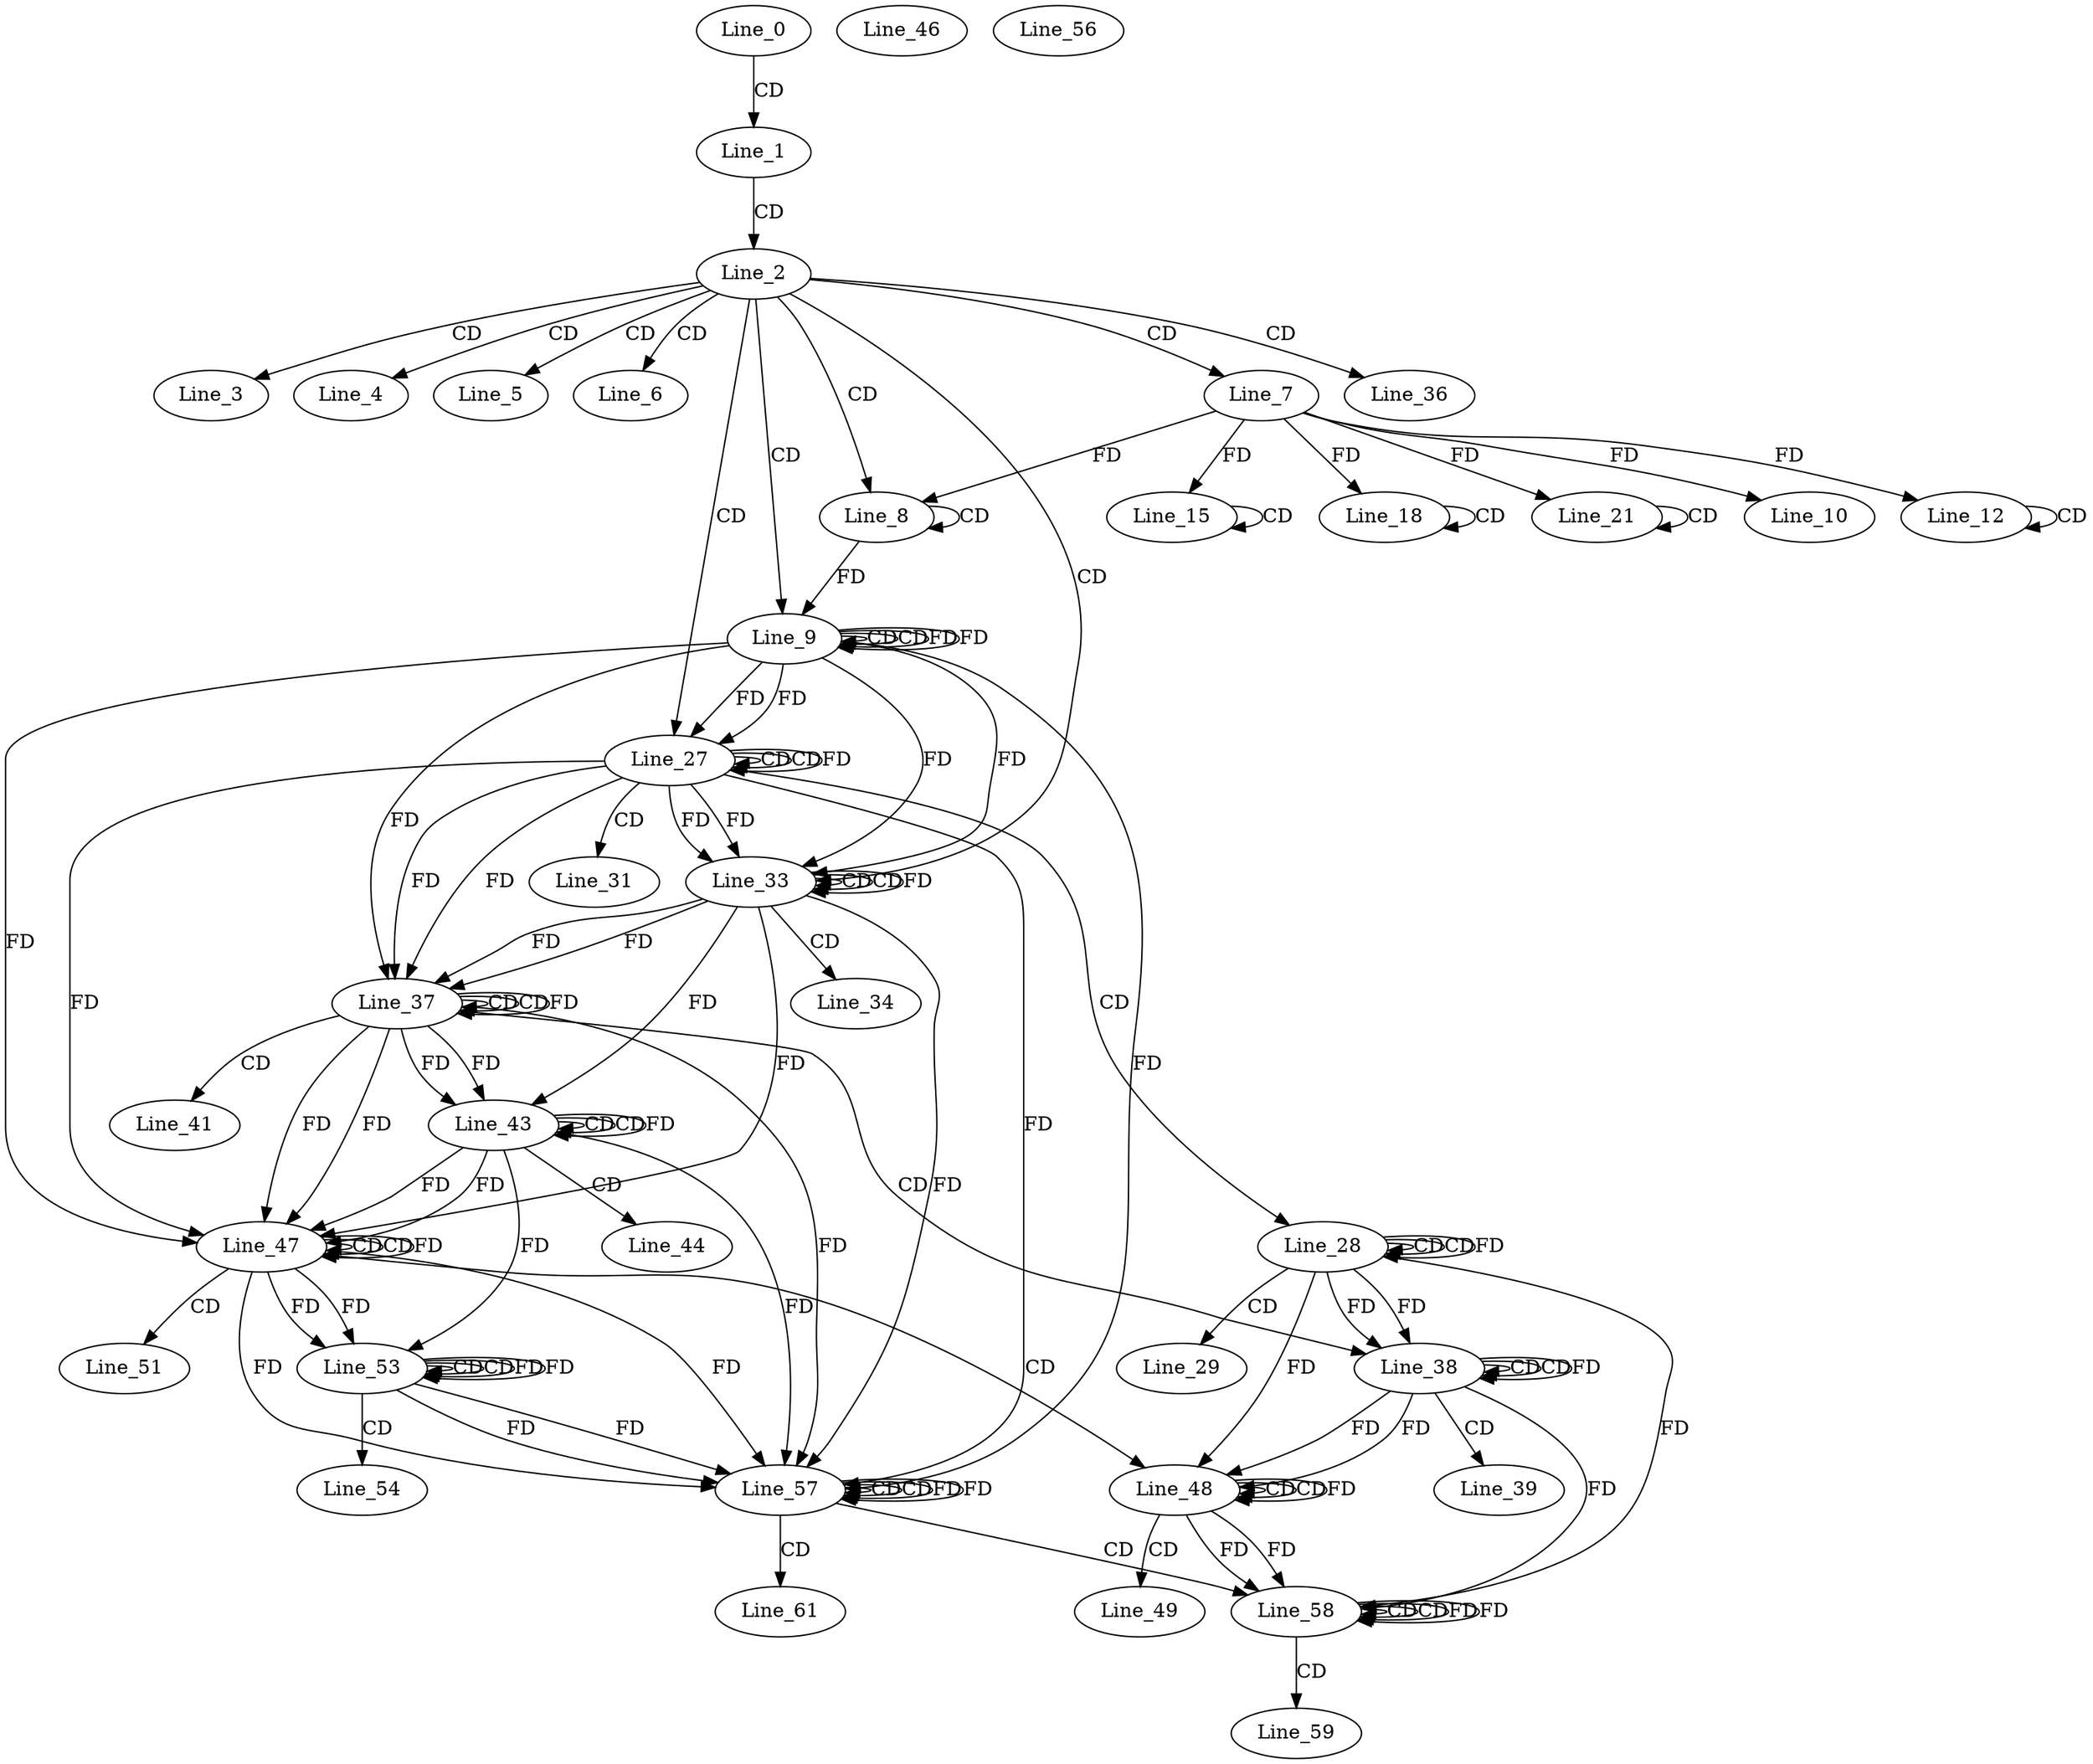 digraph G {
  Line_0;
  Line_1;
  Line_2;
  Line_3;
  Line_4;
  Line_5;
  Line_6;
  Line_7;
  Line_8;
  Line_8;
  Line_9;
  Line_9;
  Line_9;
  Line_10;
  Line_12;
  Line_12;
  Line_12;
  Line_12;
  Line_15;
  Line_15;
  Line_15;
  Line_15;
  Line_18;
  Line_18;
  Line_18;
  Line_18;
  Line_21;
  Line_21;
  Line_21;
  Line_21;
  Line_27;
  Line_27;
  Line_27;
  Line_28;
  Line_28;
  Line_28;
  Line_29;
  Line_31;
  Line_33;
  Line_33;
  Line_33;
  Line_34;
  Line_36;
  Line_37;
  Line_37;
  Line_37;
  Line_38;
  Line_38;
  Line_38;
  Line_39;
  Line_41;
  Line_43;
  Line_43;
  Line_43;
  Line_44;
  Line_46;
  Line_47;
  Line_47;
  Line_47;
  Line_48;
  Line_48;
  Line_48;
  Line_49;
  Line_51;
  Line_53;
  Line_53;
  Line_53;
  Line_54;
  Line_56;
  Line_57;
  Line_57;
  Line_57;
  Line_58;
  Line_58;
  Line_58;
  Line_59;
  Line_61;
  Line_0 -> Line_1 [ label="CD" ];
  Line_1 -> Line_2 [ label="CD" ];
  Line_2 -> Line_3 [ label="CD" ];
  Line_2 -> Line_4 [ label="CD" ];
  Line_2 -> Line_5 [ label="CD" ];
  Line_2 -> Line_6 [ label="CD" ];
  Line_2 -> Line_7 [ label="CD" ];
  Line_2 -> Line_8 [ label="CD" ];
  Line_8 -> Line_8 [ label="CD" ];
  Line_7 -> Line_8 [ label="FD" ];
  Line_2 -> Line_9 [ label="CD" ];
  Line_9 -> Line_9 [ label="CD" ];
  Line_8 -> Line_9 [ label="FD" ];
  Line_9 -> Line_9 [ label="CD" ];
  Line_9 -> Line_9 [ label="FD" ];
  Line_7 -> Line_10 [ label="FD" ];
  Line_7 -> Line_12 [ label="FD" ];
  Line_12 -> Line_12 [ label="CD" ];
  Line_7 -> Line_15 [ label="FD" ];
  Line_15 -> Line_15 [ label="CD" ];
  Line_7 -> Line_18 [ label="FD" ];
  Line_18 -> Line_18 [ label="CD" ];
  Line_7 -> Line_21 [ label="FD" ];
  Line_21 -> Line_21 [ label="CD" ];
  Line_2 -> Line_27 [ label="CD" ];
  Line_27 -> Line_27 [ label="CD" ];
  Line_9 -> Line_27 [ label="FD" ];
  Line_27 -> Line_27 [ label="CD" ];
  Line_27 -> Line_27 [ label="FD" ];
  Line_9 -> Line_27 [ label="FD" ];
  Line_27 -> Line_28 [ label="CD" ];
  Line_28 -> Line_28 [ label="CD" ];
  Line_28 -> Line_28 [ label="CD" ];
  Line_28 -> Line_28 [ label="FD" ];
  Line_28 -> Line_29 [ label="CD" ];
  Line_27 -> Line_31 [ label="CD" ];
  Line_2 -> Line_33 [ label="CD" ];
  Line_33 -> Line_33 [ label="CD" ];
  Line_27 -> Line_33 [ label="FD" ];
  Line_9 -> Line_33 [ label="FD" ];
  Line_33 -> Line_33 [ label="CD" ];
  Line_33 -> Line_33 [ label="FD" ];
  Line_27 -> Line_33 [ label="FD" ];
  Line_9 -> Line_33 [ label="FD" ];
  Line_33 -> Line_34 [ label="CD" ];
  Line_2 -> Line_36 [ label="CD" ];
  Line_37 -> Line_37 [ label="CD" ];
  Line_33 -> Line_37 [ label="FD" ];
  Line_27 -> Line_37 [ label="FD" ];
  Line_37 -> Line_37 [ label="CD" ];
  Line_37 -> Line_37 [ label="FD" ];
  Line_33 -> Line_37 [ label="FD" ];
  Line_27 -> Line_37 [ label="FD" ];
  Line_9 -> Line_37 [ label="FD" ];
  Line_37 -> Line_38 [ label="CD" ];
  Line_38 -> Line_38 [ label="CD" ];
  Line_28 -> Line_38 [ label="FD" ];
  Line_38 -> Line_38 [ label="CD" ];
  Line_38 -> Line_38 [ label="FD" ];
  Line_28 -> Line_38 [ label="FD" ];
  Line_38 -> Line_39 [ label="CD" ];
  Line_37 -> Line_41 [ label="CD" ];
  Line_43 -> Line_43 [ label="CD" ];
  Line_37 -> Line_43 [ label="FD" ];
  Line_33 -> Line_43 [ label="FD" ];
  Line_43 -> Line_43 [ label="CD" ];
  Line_43 -> Line_43 [ label="FD" ];
  Line_37 -> Line_43 [ label="FD" ];
  Line_43 -> Line_44 [ label="CD" ];
  Line_47 -> Line_47 [ label="CD" ];
  Line_43 -> Line_47 [ label="FD" ];
  Line_37 -> Line_47 [ label="FD" ];
  Line_47 -> Line_47 [ label="CD" ];
  Line_47 -> Line_47 [ label="FD" ];
  Line_43 -> Line_47 [ label="FD" ];
  Line_37 -> Line_47 [ label="FD" ];
  Line_33 -> Line_47 [ label="FD" ];
  Line_27 -> Line_47 [ label="FD" ];
  Line_9 -> Line_47 [ label="FD" ];
  Line_47 -> Line_48 [ label="CD" ];
  Line_48 -> Line_48 [ label="CD" ];
  Line_38 -> Line_48 [ label="FD" ];
  Line_48 -> Line_48 [ label="CD" ];
  Line_48 -> Line_48 [ label="FD" ];
  Line_38 -> Line_48 [ label="FD" ];
  Line_28 -> Line_48 [ label="FD" ];
  Line_48 -> Line_49 [ label="CD" ];
  Line_47 -> Line_51 [ label="CD" ];
  Line_53 -> Line_53 [ label="CD" ];
  Line_47 -> Line_53 [ label="FD" ];
  Line_43 -> Line_53 [ label="FD" ];
  Line_53 -> Line_53 [ label="CD" ];
  Line_53 -> Line_53 [ label="FD" ];
  Line_47 -> Line_53 [ label="FD" ];
  Line_53 -> Line_54 [ label="CD" ];
  Line_57 -> Line_57 [ label="CD" ];
  Line_53 -> Line_57 [ label="FD" ];
  Line_47 -> Line_57 [ label="FD" ];
  Line_57 -> Line_57 [ label="CD" ];
  Line_57 -> Line_57 [ label="FD" ];
  Line_53 -> Line_57 [ label="FD" ];
  Line_47 -> Line_57 [ label="FD" ];
  Line_43 -> Line_57 [ label="FD" ];
  Line_37 -> Line_57 [ label="FD" ];
  Line_33 -> Line_57 [ label="FD" ];
  Line_27 -> Line_57 [ label="FD" ];
  Line_9 -> Line_57 [ label="FD" ];
  Line_57 -> Line_58 [ label="CD" ];
  Line_58 -> Line_58 [ label="CD" ];
  Line_48 -> Line_58 [ label="FD" ];
  Line_58 -> Line_58 [ label="CD" ];
  Line_58 -> Line_58 [ label="FD" ];
  Line_48 -> Line_58 [ label="FD" ];
  Line_38 -> Line_58 [ label="FD" ];
  Line_28 -> Line_58 [ label="FD" ];
  Line_58 -> Line_59 [ label="CD" ];
  Line_57 -> Line_61 [ label="CD" ];
  Line_9 -> Line_9 [ label="FD" ];
  Line_53 -> Line_53 [ label="FD" ];
  Line_57 -> Line_57 [ label="FD" ];
  Line_58 -> Line_58 [ label="FD" ];
}
